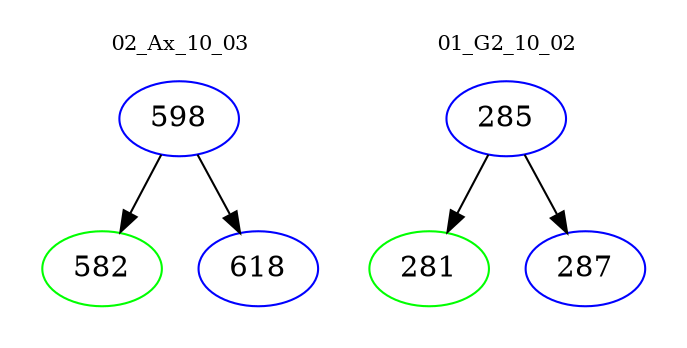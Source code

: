 digraph{
subgraph cluster_0 {
color = white
label = "02_Ax_10_03";
fontsize=10;
T0_598 [label="598", color="blue"]
T0_598 -> T0_582 [color="black"]
T0_582 [label="582", color="green"]
T0_598 -> T0_618 [color="black"]
T0_618 [label="618", color="blue"]
}
subgraph cluster_1 {
color = white
label = "01_G2_10_02";
fontsize=10;
T1_285 [label="285", color="blue"]
T1_285 -> T1_281 [color="black"]
T1_281 [label="281", color="green"]
T1_285 -> T1_287 [color="black"]
T1_287 [label="287", color="blue"]
}
}
